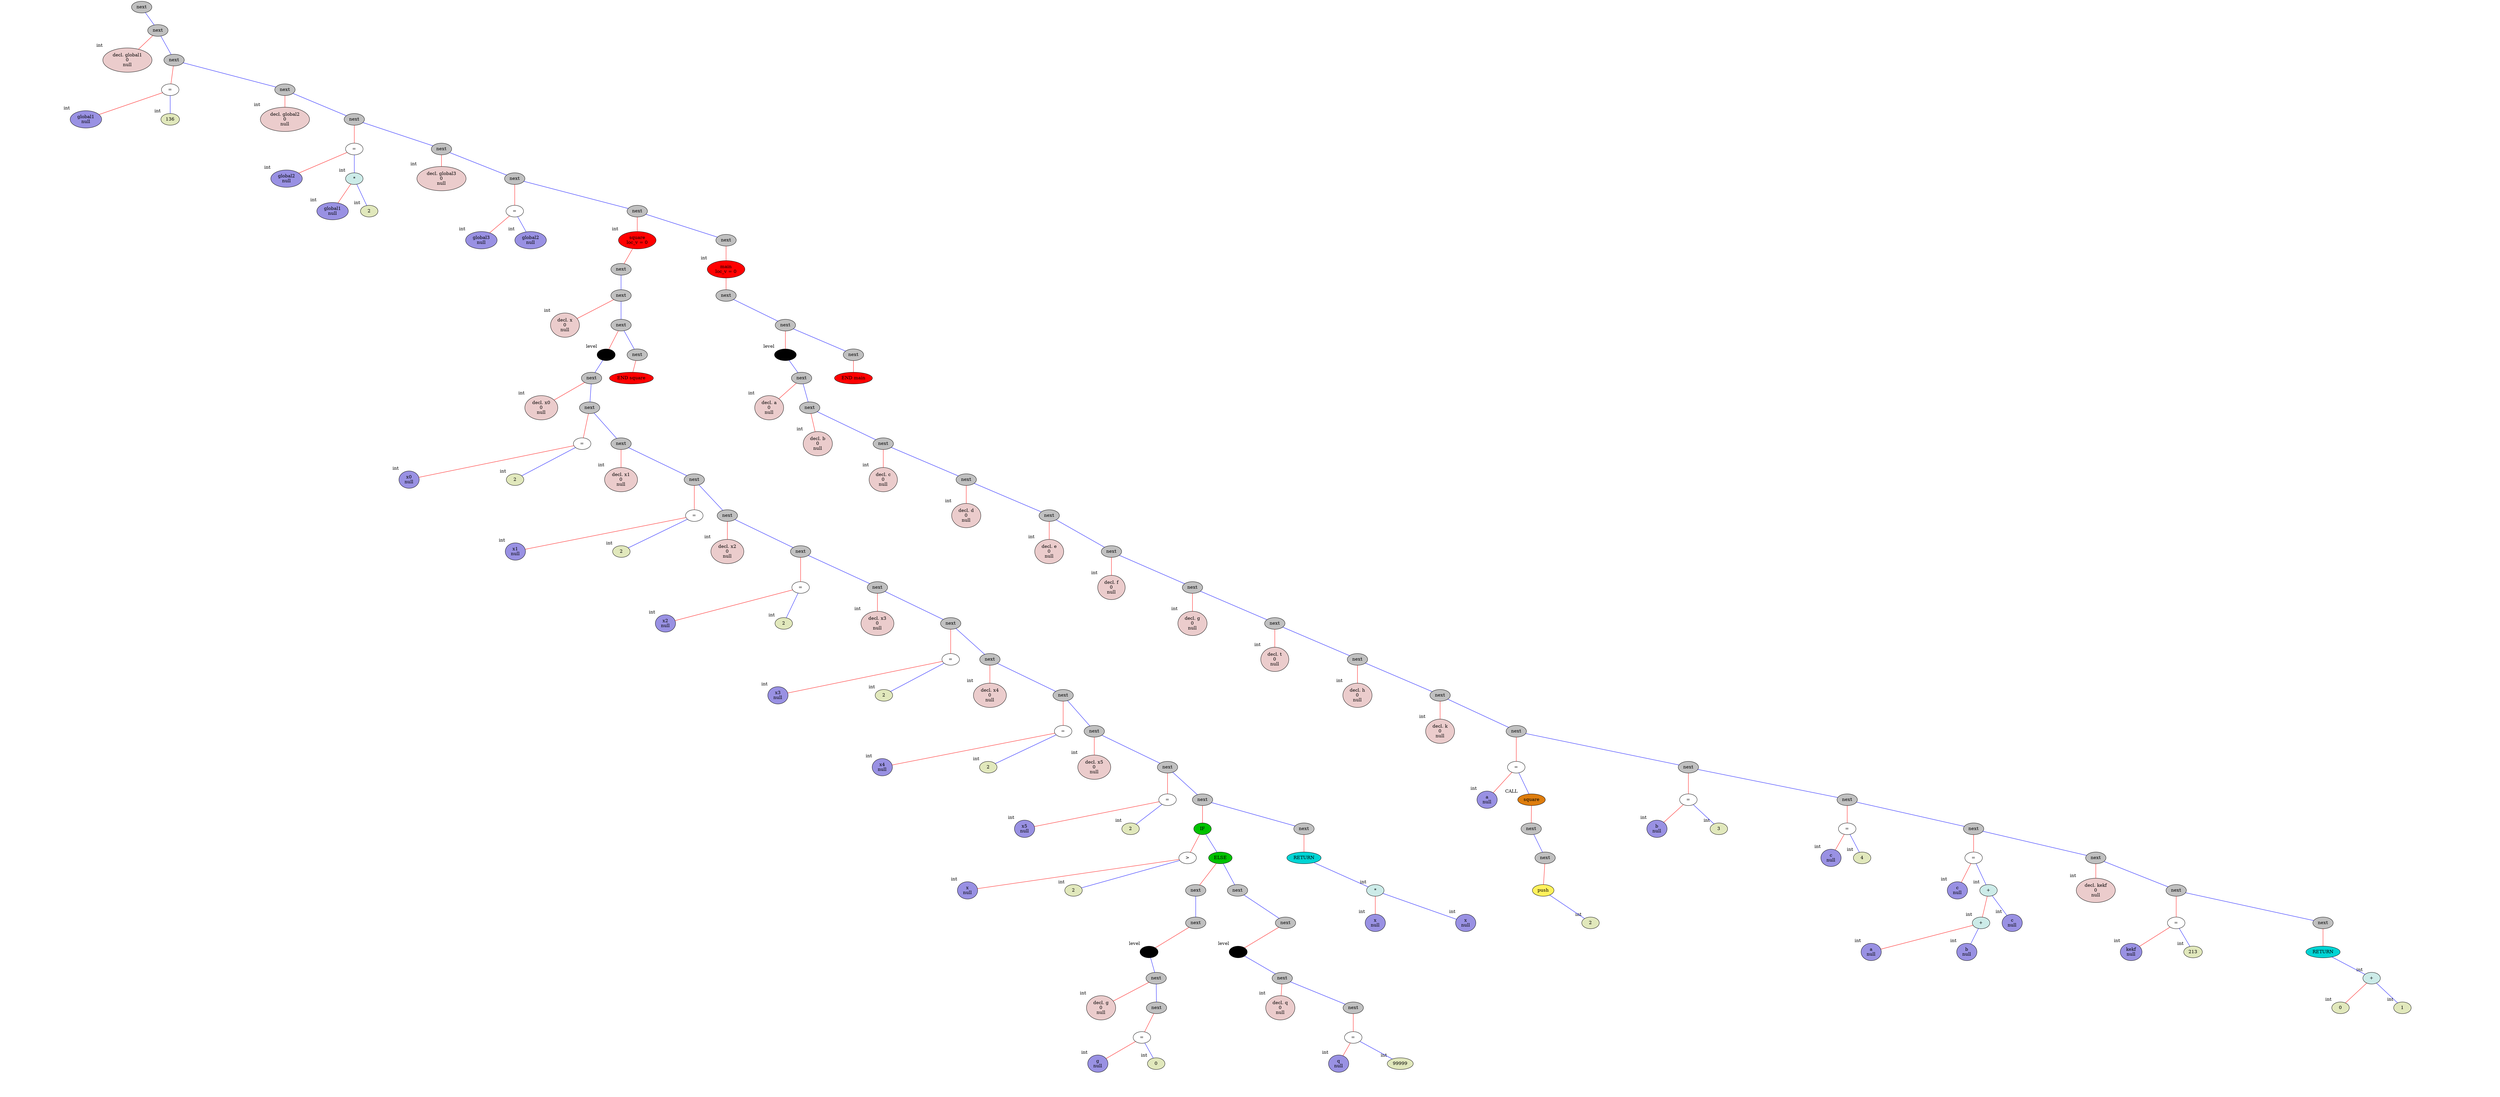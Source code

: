 graph binary {
	dpi="90";
 splines="line"  
v0[style=filled, fillcolor=grey]
v0[label="next"]
v0center[style=invis, width=0, label=""];
v0 -- v0center[style=invis]
v0notVisibleL[style=invis]
v0 -- v0notVisibleL[style=invis]
v0 -- v2[color="blue"]
{
	rank=same v0notVisibleL -- v0center -- v2  [style=invis]
} 
v2[style=filled, fillcolor=grey]
v2[label="next"]
v2center[style=invis, width=0, label=""];
v2 -- v2center[style=invis]
v2 -- v1[color="red"]
v2 -- v5[color="blue"]
{
	rank=same v1 -- v2center -- v5  [style=invis]
} 
v1[style=filled, fillcolor="#ebcccc"]
v1[label="decl. global1
0
null"]
v1[xlabel="int"]
v1center[style=invis, width=0, label=""];
v1 -- v1center[style=invis]
v1notVisibleL[style=invis]
v1 -- v1notVisibleL[style=invis][style=invis]
v1notVisibleR[style=invis]
v1 -- v1notVisibleR[style=invis][style=invis]
{
	rank=same v1notVisibleL -- v1center -- v1notVisibleR  [style=invis]
} 
v5[style=filled, fillcolor=grey]
v5[label="next"]
v5center[style=invis, width=0, label=""];
v5 -- v5center[style=invis]
v5 -- v6[color="red"]
v5 -- v8[color="blue"]
{
	rank=same v6 -- v5center -- v8  [style=invis]
} 
v6[style=filled, fillcolor=white]
v6[label="="]
v6center[style=invis, width=0, label=""];
v6 -- v6center[style=invis]
v6 -- v3[color="red"]
v6 -- v4[color="blue"]
{
	rank=same v3 -- v6center -- v4  [style=invis]
} 
v3[style=filled, fillcolor="#9991e3"]
v3[label="global1
null"]
v3[xlabel="int"]
v3center[style=invis, width=0, label=""];
v3 -- v3center[style=invis]
v3notVisibleL[style=invis]
v3 -- v3notVisibleL[style=invis][style=invis]
v3notVisibleR[style=invis]
v3 -- v3notVisibleR[style=invis][style=invis]
{
	rank=same v3notVisibleL -- v3center -- v3notVisibleR  [style=invis]
} 
v4[style=filled, fillcolor="#e1e8bc"]
v4[label="136"]
v4[xlabel="int"]
v4center[style=invis, width=0, label=""];
v4 -- v4center[style=invis]
v4notVisibleL[style=invis]
v4 -- v4notVisibleL[style=invis][style=invis]
v4notVisibleR[style=invis]
v4 -- v4notVisibleR[style=invis][style=invis]
{
	rank=same v4notVisibleL -- v4center -- v4notVisibleR  [style=invis]
} 
v8[style=filled, fillcolor=grey]
v8[label="next"]
v8center[style=invis, width=0, label=""];
v8 -- v8center[style=invis]
v8 -- v7[color="red"]
v8 -- v13[color="blue"]
{
	rank=same v7 -- v8center -- v13  [style=invis]
} 
v7[style=filled, fillcolor="#ebcccc"]
v7[label="decl. global2
0
null"]
v7[xlabel="int"]
v7center[style=invis, width=0, label=""];
v7 -- v7center[style=invis]
v7notVisibleL[style=invis]
v7 -- v7notVisibleL[style=invis][style=invis]
v7notVisibleR[style=invis]
v7 -- v7notVisibleR[style=invis][style=invis]
{
	rank=same v7notVisibleL -- v7center -- v7notVisibleR  [style=invis]
} 
v13[style=filled, fillcolor=grey]
v13[label="next"]
v13center[style=invis, width=0, label=""];
v13 -- v13center[style=invis]
v13 -- v14[color="red"]
v13 -- v16[color="blue"]
{
	rank=same v14 -- v13center -- v16  [style=invis]
} 
v14[style=filled, fillcolor=white]
v14[label="="]
v14center[style=invis, width=0, label=""];
v14 -- v14center[style=invis]
v14 -- v9[color="red"]
v14 -- v12[color="blue"]
{
	rank=same v9 -- v14center -- v12  [style=invis]
} 
v9[style=filled, fillcolor="#9991e3"]
v9[label="global2
null"]
v9[xlabel="int"]
v9center[style=invis, width=0, label=""];
v9 -- v9center[style=invis]
v9notVisibleL[style=invis]
v9 -- v9notVisibleL[style=invis][style=invis]
v9notVisibleR[style=invis]
v9 -- v9notVisibleR[style=invis][style=invis]
{
	rank=same v9notVisibleL -- v9center -- v9notVisibleR  [style=invis]
} 
v12[style=filled, fillcolor="#ccebe8"]
v12[label="*"]
v12[xlabel="int"]
v12center[style=invis, width=0, label=""];
v12 -- v12center[style=invis]
v12 -- v10[color="red"]
v12 -- v11[color="blue"]
{
	rank=same v10 -- v12center -- v11  [style=invis]
} 
v10[style=filled, fillcolor="#9991e3"]
v10[label="global1
null"]
v10[xlabel="int"]
v10center[style=invis, width=0, label=""];
v10 -- v10center[style=invis]
v10notVisibleL[style=invis]
v10 -- v10notVisibleL[style=invis][style=invis]
v10notVisibleR[style=invis]
v10 -- v10notVisibleR[style=invis][style=invis]
{
	rank=same v10notVisibleL -- v10center -- v10notVisibleR  [style=invis]
} 
v11[style=filled, fillcolor="#e1e8bc"]
v11[label="2"]
v11[xlabel="int"]
v11center[style=invis, width=0, label=""];
v11 -- v11center[style=invis]
v11notVisibleL[style=invis]
v11 -- v11notVisibleL[style=invis][style=invis]
v11notVisibleR[style=invis]
v11 -- v11notVisibleR[style=invis][style=invis]
{
	rank=same v11notVisibleL -- v11center -- v11notVisibleR  [style=invis]
} 
v16[style=filled, fillcolor=grey]
v16[label="next"]
v16center[style=invis, width=0, label=""];
v16 -- v16center[style=invis]
v16 -- v15[color="red"]
v16 -- v19[color="blue"]
{
	rank=same v15 -- v16center -- v19  [style=invis]
} 
v15[style=filled, fillcolor="#ebcccc"]
v15[label="decl. global3
0
null"]
v15[xlabel="int"]
v15center[style=invis, width=0, label=""];
v15 -- v15center[style=invis]
v15notVisibleL[style=invis]
v15 -- v15notVisibleL[style=invis][style=invis]
v15notVisibleR[style=invis]
v15 -- v15notVisibleR[style=invis][style=invis]
{
	rank=same v15notVisibleL -- v15center -- v15notVisibleR  [style=invis]
} 
v19[style=filled, fillcolor=grey]
v19[label="next"]
v19center[style=invis, width=0, label=""];
v19 -- v19center[style=invis]
v19 -- v20[color="red"]
v19 -- v21[color="blue"]
{
	rank=same v20 -- v19center -- v21  [style=invis]
} 
v20[style=filled, fillcolor=white]
v20[label="="]
v20center[style=invis, width=0, label=""];
v20 -- v20center[style=invis]
v20 -- v17[color="red"]
v20 -- v18[color="blue"]
{
	rank=same v17 -- v20center -- v18  [style=invis]
} 
v17[style=filled, fillcolor="#9991e3"]
v17[label="global3
null"]
v17[xlabel="int"]
v17center[style=invis, width=0, label=""];
v17 -- v17center[style=invis]
v17notVisibleL[style=invis]
v17 -- v17notVisibleL[style=invis][style=invis]
v17notVisibleR[style=invis]
v17 -- v17notVisibleR[style=invis][style=invis]
{
	rank=same v17notVisibleL -- v17center -- v17notVisibleR  [style=invis]
} 
v18[style=filled, fillcolor="#9991e3"]
v18[label="global2
null"]
v18[xlabel="int"]
v18center[style=invis, width=0, label=""];
v18 -- v18center[style=invis]
v18notVisibleL[style=invis]
v18 -- v18notVisibleL[style=invis][style=invis]
v18notVisibleR[style=invis]
v18 -- v18notVisibleR[style=invis][style=invis]
{
	rank=same v18notVisibleL -- v18center -- v18notVisibleR  [style=invis]
} 
v21[style=filled, fillcolor=grey]
v21[label="next"]
v21center[style=invis, width=0, label=""];
v21 -- v21center[style=invis]
v21 -- v22[color="red"]
v21 -- v96[color="blue"]
{
	rank=same v22 -- v21center -- v96  [style=invis]
} 
v22[style=filled, fillcolor=red]
v22[label="square
loc_v = 0"]
v22[xlabel="int"]
v22center[style=invis, width=0, label=""];
v22 -- v22center[style=invis]
v22 -- v23[color="red"]
v22notVisibleR[style=invis]
v22 -- v22notVisibleR[style=invis]
{
	rank=same v23 -- v22center -- v22notVisibleR  [style=invis]
} 
v23[style=filled, fillcolor=grey]
v23[label="next"]
v23center[style=invis, width=0, label=""];
v23 -- v23center[style=invis]
v23notVisibleL[style=invis]
v23 -- v23notVisibleL[style=invis]
v23 -- v25[color="blue"]
{
	rank=same v23notVisibleL -- v23center -- v25  [style=invis]
} 
v25[style=filled, fillcolor=grey]
v25[label="next"]
v25center[style=invis, width=0, label=""];
v25 -- v25center[style=invis]
v25 -- v24[color="red"]
v25 -- v27[color="blue"]
{
	rank=same v24 -- v25center -- v27  [style=invis]
} 
v24[style=filled, fillcolor="#ebcccc"]
v24[label="decl. x
0
null"]
v24[xlabel="int"]
v24center[style=invis, width=0, label=""];
v24 -- v24center[style=invis]
v24notVisibleL[style=invis]
v24 -- v24notVisibleL[style=invis][style=invis]
v24notVisibleR[style=invis]
v24 -- v24notVisibleR[style=invis][style=invis]
{
	rank=same v24notVisibleL -- v24center -- v24notVisibleR  [style=invis]
} 
v27[style=filled, fillcolor=grey]
v27[label="next"]
v27center[style=invis, width=0, label=""];
v27 -- v27center[style=invis]
v27 -- v28[color="red"]
v27 -- v94[color="blue"]
{
	rank=same v28 -- v27center -- v94  [style=invis]
} 
v28[style=filled, fillcolor="#000000"]
v28[xlabel="level"]
v28center[style=invis, width=0, label=""];
v28 -- v28center[style=invis]
v28notVisibleL[style=invis]
v28 -- v28notVisibleL[style=invis]
v28 -- v30[color="blue"]
{
	rank=same v28notVisibleL -- v28center -- v30  [style=invis]
} 
v30[style=filled, fillcolor=grey]
v30[label="next"]
v30center[style=invis, width=0, label=""];
v30 -- v30center[style=invis]
v30 -- v29[color="red"]
v30 -- v33[color="blue"]
{
	rank=same v29 -- v30center -- v33  [style=invis]
} 
v29[style=filled, fillcolor="#ebcccc"]
v29[label="decl. x0
0
null"]
v29[xlabel="int"]
v29center[style=invis, width=0, label=""];
v29 -- v29center[style=invis]
v29notVisibleL[style=invis]
v29 -- v29notVisibleL[style=invis][style=invis]
v29notVisibleR[style=invis]
v29 -- v29notVisibleR[style=invis][style=invis]
{
	rank=same v29notVisibleL -- v29center -- v29notVisibleR  [style=invis]
} 
v33[style=filled, fillcolor=grey]
v33[label="next"]
v33center[style=invis, width=0, label=""];
v33 -- v33center[style=invis]
v33 -- v34[color="red"]
v33 -- v36[color="blue"]
{
	rank=same v34 -- v33center -- v36  [style=invis]
} 
v34[style=filled, fillcolor=white]
v34[label="="]
v34center[style=invis, width=0, label=""];
v34 -- v34center[style=invis]
v34 -- v31[color="red"]
v34 -- v32[color="blue"]
{
	rank=same v31 -- v34center -- v32  [style=invis]
} 
v31[style=filled, fillcolor="#9991e3"]
v31[label="x0
null"]
v31[xlabel="int"]
v31center[style=invis, width=0, label=""];
v31 -- v31center[style=invis]
v31notVisibleL[style=invis]
v31 -- v31notVisibleL[style=invis][style=invis]
v31notVisibleR[style=invis]
v31 -- v31notVisibleR[style=invis][style=invis]
{
	rank=same v31notVisibleL -- v31center -- v31notVisibleR  [style=invis]
} 
v32[style=filled, fillcolor="#e1e8bc"]
v32[label="2"]
v32[xlabel="int"]
v32center[style=invis, width=0, label=""];
v32 -- v32center[style=invis]
v32notVisibleL[style=invis]
v32 -- v32notVisibleL[style=invis][style=invis]
v32notVisibleR[style=invis]
v32 -- v32notVisibleR[style=invis][style=invis]
{
	rank=same v32notVisibleL -- v32center -- v32notVisibleR  [style=invis]
} 
v36[style=filled, fillcolor=grey]
v36[label="next"]
v36center[style=invis, width=0, label=""];
v36 -- v36center[style=invis]
v36 -- v35[color="red"]
v36 -- v39[color="blue"]
{
	rank=same v35 -- v36center -- v39  [style=invis]
} 
v35[style=filled, fillcolor="#ebcccc"]
v35[label="decl. x1
0
null"]
v35[xlabel="int"]
v35center[style=invis, width=0, label=""];
v35 -- v35center[style=invis]
v35notVisibleL[style=invis]
v35 -- v35notVisibleL[style=invis][style=invis]
v35notVisibleR[style=invis]
v35 -- v35notVisibleR[style=invis][style=invis]
{
	rank=same v35notVisibleL -- v35center -- v35notVisibleR  [style=invis]
} 
v39[style=filled, fillcolor=grey]
v39[label="next"]
v39center[style=invis, width=0, label=""];
v39 -- v39center[style=invis]
v39 -- v40[color="red"]
v39 -- v42[color="blue"]
{
	rank=same v40 -- v39center -- v42  [style=invis]
} 
v40[style=filled, fillcolor=white]
v40[label="="]
v40center[style=invis, width=0, label=""];
v40 -- v40center[style=invis]
v40 -- v37[color="red"]
v40 -- v38[color="blue"]
{
	rank=same v37 -- v40center -- v38  [style=invis]
} 
v37[style=filled, fillcolor="#9991e3"]
v37[label="x1
null"]
v37[xlabel="int"]
v37center[style=invis, width=0, label=""];
v37 -- v37center[style=invis]
v37notVisibleL[style=invis]
v37 -- v37notVisibleL[style=invis][style=invis]
v37notVisibleR[style=invis]
v37 -- v37notVisibleR[style=invis][style=invis]
{
	rank=same v37notVisibleL -- v37center -- v37notVisibleR  [style=invis]
} 
v38[style=filled, fillcolor="#e1e8bc"]
v38[label="2"]
v38[xlabel="int"]
v38center[style=invis, width=0, label=""];
v38 -- v38center[style=invis]
v38notVisibleL[style=invis]
v38 -- v38notVisibleL[style=invis][style=invis]
v38notVisibleR[style=invis]
v38 -- v38notVisibleR[style=invis][style=invis]
{
	rank=same v38notVisibleL -- v38center -- v38notVisibleR  [style=invis]
} 
v42[style=filled, fillcolor=grey]
v42[label="next"]
v42center[style=invis, width=0, label=""];
v42 -- v42center[style=invis]
v42 -- v41[color="red"]
v42 -- v45[color="blue"]
{
	rank=same v41 -- v42center -- v45  [style=invis]
} 
v41[style=filled, fillcolor="#ebcccc"]
v41[label="decl. x2
0
null"]
v41[xlabel="int"]
v41center[style=invis, width=0, label=""];
v41 -- v41center[style=invis]
v41notVisibleL[style=invis]
v41 -- v41notVisibleL[style=invis][style=invis]
v41notVisibleR[style=invis]
v41 -- v41notVisibleR[style=invis][style=invis]
{
	rank=same v41notVisibleL -- v41center -- v41notVisibleR  [style=invis]
} 
v45[style=filled, fillcolor=grey]
v45[label="next"]
v45center[style=invis, width=0, label=""];
v45 -- v45center[style=invis]
v45 -- v46[color="red"]
v45 -- v48[color="blue"]
{
	rank=same v46 -- v45center -- v48  [style=invis]
} 
v46[style=filled, fillcolor=white]
v46[label="="]
v46center[style=invis, width=0, label=""];
v46 -- v46center[style=invis]
v46 -- v43[color="red"]
v46 -- v44[color="blue"]
{
	rank=same v43 -- v46center -- v44  [style=invis]
} 
v43[style=filled, fillcolor="#9991e3"]
v43[label="x2
null"]
v43[xlabel="int"]
v43center[style=invis, width=0, label=""];
v43 -- v43center[style=invis]
v43notVisibleL[style=invis]
v43 -- v43notVisibleL[style=invis][style=invis]
v43notVisibleR[style=invis]
v43 -- v43notVisibleR[style=invis][style=invis]
{
	rank=same v43notVisibleL -- v43center -- v43notVisibleR  [style=invis]
} 
v44[style=filled, fillcolor="#e1e8bc"]
v44[label="2"]
v44[xlabel="int"]
v44center[style=invis, width=0, label=""];
v44 -- v44center[style=invis]
v44notVisibleL[style=invis]
v44 -- v44notVisibleL[style=invis][style=invis]
v44notVisibleR[style=invis]
v44 -- v44notVisibleR[style=invis][style=invis]
{
	rank=same v44notVisibleL -- v44center -- v44notVisibleR  [style=invis]
} 
v48[style=filled, fillcolor=grey]
v48[label="next"]
v48center[style=invis, width=0, label=""];
v48 -- v48center[style=invis]
v48 -- v47[color="red"]
v48 -- v51[color="blue"]
{
	rank=same v47 -- v48center -- v51  [style=invis]
} 
v47[style=filled, fillcolor="#ebcccc"]
v47[label="decl. x3
0
null"]
v47[xlabel="int"]
v47center[style=invis, width=0, label=""];
v47 -- v47center[style=invis]
v47notVisibleL[style=invis]
v47 -- v47notVisibleL[style=invis][style=invis]
v47notVisibleR[style=invis]
v47 -- v47notVisibleR[style=invis][style=invis]
{
	rank=same v47notVisibleL -- v47center -- v47notVisibleR  [style=invis]
} 
v51[style=filled, fillcolor=grey]
v51[label="next"]
v51center[style=invis, width=0, label=""];
v51 -- v51center[style=invis]
v51 -- v52[color="red"]
v51 -- v54[color="blue"]
{
	rank=same v52 -- v51center -- v54  [style=invis]
} 
v52[style=filled, fillcolor=white]
v52[label="="]
v52center[style=invis, width=0, label=""];
v52 -- v52center[style=invis]
v52 -- v49[color="red"]
v52 -- v50[color="blue"]
{
	rank=same v49 -- v52center -- v50  [style=invis]
} 
v49[style=filled, fillcolor="#9991e3"]
v49[label="x3
null"]
v49[xlabel="int"]
v49center[style=invis, width=0, label=""];
v49 -- v49center[style=invis]
v49notVisibleL[style=invis]
v49 -- v49notVisibleL[style=invis][style=invis]
v49notVisibleR[style=invis]
v49 -- v49notVisibleR[style=invis][style=invis]
{
	rank=same v49notVisibleL -- v49center -- v49notVisibleR  [style=invis]
} 
v50[style=filled, fillcolor="#e1e8bc"]
v50[label="2"]
v50[xlabel="int"]
v50center[style=invis, width=0, label=""];
v50 -- v50center[style=invis]
v50notVisibleL[style=invis]
v50 -- v50notVisibleL[style=invis][style=invis]
v50notVisibleR[style=invis]
v50 -- v50notVisibleR[style=invis][style=invis]
{
	rank=same v50notVisibleL -- v50center -- v50notVisibleR  [style=invis]
} 
v54[style=filled, fillcolor=grey]
v54[label="next"]
v54center[style=invis, width=0, label=""];
v54 -- v54center[style=invis]
v54 -- v53[color="red"]
v54 -- v57[color="blue"]
{
	rank=same v53 -- v54center -- v57  [style=invis]
} 
v53[style=filled, fillcolor="#ebcccc"]
v53[label="decl. x4
0
null"]
v53[xlabel="int"]
v53center[style=invis, width=0, label=""];
v53 -- v53center[style=invis]
v53notVisibleL[style=invis]
v53 -- v53notVisibleL[style=invis][style=invis]
v53notVisibleR[style=invis]
v53 -- v53notVisibleR[style=invis][style=invis]
{
	rank=same v53notVisibleL -- v53center -- v53notVisibleR  [style=invis]
} 
v57[style=filled, fillcolor=grey]
v57[label="next"]
v57center[style=invis, width=0, label=""];
v57 -- v57center[style=invis]
v57 -- v58[color="red"]
v57 -- v60[color="blue"]
{
	rank=same v58 -- v57center -- v60  [style=invis]
} 
v58[style=filled, fillcolor=white]
v58[label="="]
v58center[style=invis, width=0, label=""];
v58 -- v58center[style=invis]
v58 -- v55[color="red"]
v58 -- v56[color="blue"]
{
	rank=same v55 -- v58center -- v56  [style=invis]
} 
v55[style=filled, fillcolor="#9991e3"]
v55[label="x4
null"]
v55[xlabel="int"]
v55center[style=invis, width=0, label=""];
v55 -- v55center[style=invis]
v55notVisibleL[style=invis]
v55 -- v55notVisibleL[style=invis][style=invis]
v55notVisibleR[style=invis]
v55 -- v55notVisibleR[style=invis][style=invis]
{
	rank=same v55notVisibleL -- v55center -- v55notVisibleR  [style=invis]
} 
v56[style=filled, fillcolor="#e1e8bc"]
v56[label="2"]
v56[xlabel="int"]
v56center[style=invis, width=0, label=""];
v56 -- v56center[style=invis]
v56notVisibleL[style=invis]
v56 -- v56notVisibleL[style=invis][style=invis]
v56notVisibleR[style=invis]
v56 -- v56notVisibleR[style=invis][style=invis]
{
	rank=same v56notVisibleL -- v56center -- v56notVisibleR  [style=invis]
} 
v60[style=filled, fillcolor=grey]
v60[label="next"]
v60center[style=invis, width=0, label=""];
v60 -- v60center[style=invis]
v60 -- v59[color="red"]
v60 -- v63[color="blue"]
{
	rank=same v59 -- v60center -- v63  [style=invis]
} 
v59[style=filled, fillcolor="#ebcccc"]
v59[label="decl. x5
0
null"]
v59[xlabel="int"]
v59center[style=invis, width=0, label=""];
v59 -- v59center[style=invis]
v59notVisibleL[style=invis]
v59 -- v59notVisibleL[style=invis][style=invis]
v59notVisibleR[style=invis]
v59 -- v59notVisibleR[style=invis][style=invis]
{
	rank=same v59notVisibleL -- v59center -- v59notVisibleR  [style=invis]
} 
v63[style=filled, fillcolor=grey]
v63[label="next"]
v63center[style=invis, width=0, label=""];
v63 -- v63center[style=invis]
v63 -- v64[color="red"]
v63 -- v68[color="blue"]
{
	rank=same v64 -- v63center -- v68  [style=invis]
} 
v64[style=filled, fillcolor=white]
v64[label="="]
v64center[style=invis, width=0, label=""];
v64 -- v64center[style=invis]
v64 -- v61[color="red"]
v64 -- v62[color="blue"]
{
	rank=same v61 -- v64center -- v62  [style=invis]
} 
v61[style=filled, fillcolor="#9991e3"]
v61[label="x5
null"]
v61[xlabel="int"]
v61center[style=invis, width=0, label=""];
v61 -- v61center[style=invis]
v61notVisibleL[style=invis]
v61 -- v61notVisibleL[style=invis][style=invis]
v61notVisibleR[style=invis]
v61 -- v61notVisibleR[style=invis][style=invis]
{
	rank=same v61notVisibleL -- v61center -- v61notVisibleR  [style=invis]
} 
v62[style=filled, fillcolor="#e1e8bc"]
v62[label="2"]
v62[xlabel="int"]
v62center[style=invis, width=0, label=""];
v62 -- v62center[style=invis]
v62notVisibleL[style=invis]
v62 -- v62notVisibleL[style=invis][style=invis]
v62notVisibleR[style=invis]
v62 -- v62notVisibleR[style=invis][style=invis]
{
	rank=same v62notVisibleL -- v62center -- v62notVisibleR  [style=invis]
} 
v68[style=filled, fillcolor=grey]
v68[label="next"]
v68center[style=invis, width=0, label=""];
v68 -- v68center[style=invis]
v68 -- v69[color="red"]
v68 -- v92[color="blue"]
{
	rank=same v69 -- v68center -- v92  [style=invis]
} 
v69[style=filled, fillcolor="#00c200"]
v69[label="IF"]
v69center[style=invis, width=0, label=""];
v69 -- v69center[style=invis]
v69 -- v67[color="red"]
v69 -- v70[color="blue"]
{
	rank=same v67 -- v69center -- v70  [style=invis]
} 
v67[style=filled, fillcolor=white]
v67[label=">"]
v67center[style=invis, width=0, label=""];
v67 -- v67center[style=invis]
v67 -- v65[color="red"]
v67 -- v66[color="blue"]
{
	rank=same v65 -- v67center -- v66  [style=invis]
} 
v65[style=filled, fillcolor="#9991e3"]
v65[label="x
null"]
v65[xlabel="int"]
v65center[style=invis, width=0, label=""];
v65 -- v65center[style=invis]
v65notVisibleL[style=invis]
v65 -- v65notVisibleL[style=invis][style=invis]
v65notVisibleR[style=invis]
v65 -- v65notVisibleR[style=invis][style=invis]
{
	rank=same v65notVisibleL -- v65center -- v65notVisibleR  [style=invis]
} 
v66[style=filled, fillcolor="#e1e8bc"]
v66[label="2"]
v66[xlabel="int"]
v66center[style=invis, width=0, label=""];
v66 -- v66center[style=invis]
v66notVisibleL[style=invis]
v66 -- v66notVisibleL[style=invis][style=invis]
v66notVisibleR[style=invis]
v66 -- v66notVisibleR[style=invis][style=invis]
{
	rank=same v66notVisibleL -- v66center -- v66notVisibleR  [style=invis]
} 
v70[style=filled, fillcolor="#00c200"]
v70[label="ELSE"]
v70center[style=invis, width=0, label=""];
v70 -- v70center[style=invis]
v70 -- v71[color="red"]
v70 -- v80[color="blue"]
{
	rank=same v71 -- v70center -- v80  [style=invis]
} 
v71[style=filled, fillcolor=grey]
v71[label="next"]
v71center[style=invis, width=0, label=""];
v71 -- v71center[style=invis]
v71notVisibleL[style=invis]
v71 -- v71notVisibleL[style=invis]
v71 -- v72[color="blue"]
{
	rank=same v71notVisibleL -- v71center -- v72  [style=invis]
} 
v72[style=filled, fillcolor=grey]
v72[label="next"]
v72center[style=invis, width=0, label=""];
v72 -- v72center[style=invis]
v72 -- v73[color="red"]
v72notVisibleR[style=invis]
v72 -- v72notVisibleR[style=invis]
{
	rank=same v73 -- v72center -- v72notVisibleR  [style=invis]
} 
v73[style=filled, fillcolor="#000000"]
v73[xlabel="level"]
v73center[style=invis, width=0, label=""];
v73 -- v73center[style=invis]
v73notVisibleL[style=invis]
v73 -- v73notVisibleL[style=invis]
v73 -- v75[color="blue"]
{
	rank=same v73notVisibleL -- v73center -- v75  [style=invis]
} 
v75[style=filled, fillcolor=grey]
v75[label="next"]
v75center[style=invis, width=0, label=""];
v75 -- v75center[style=invis]
v75 -- v74[color="red"]
v75 -- v78[color="blue"]
{
	rank=same v74 -- v75center -- v78  [style=invis]
} 
v74[style=filled, fillcolor="#ebcccc"]
v74[label="decl. g
0
null"]
v74[xlabel="int"]
v74center[style=invis, width=0, label=""];
v74 -- v74center[style=invis]
v74notVisibleL[style=invis]
v74 -- v74notVisibleL[style=invis][style=invis]
v74notVisibleR[style=invis]
v74 -- v74notVisibleR[style=invis][style=invis]
{
	rank=same v74notVisibleL -- v74center -- v74notVisibleR  [style=invis]
} 
v78[style=filled, fillcolor=grey]
v78[label="next"]
v78center[style=invis, width=0, label=""];
v78 -- v78center[style=invis]
v78 -- v79[color="red"]
v78notVisibleR[style=invis]
v78 -- v78notVisibleR[style=invis]
{
	rank=same v79 -- v78center -- v78notVisibleR  [style=invis]
} 
v79[style=filled, fillcolor=white]
v79[label="="]
v79center[style=invis, width=0, label=""];
v79 -- v79center[style=invis]
v79 -- v76[color="red"]
v79 -- v77[color="blue"]
{
	rank=same v76 -- v79center -- v77  [style=invis]
} 
v76[style=filled, fillcolor="#9991e3"]
v76[label="g
null"]
v76[xlabel="int"]
v76center[style=invis, width=0, label=""];
v76 -- v76center[style=invis]
v76notVisibleL[style=invis]
v76 -- v76notVisibleL[style=invis][style=invis]
v76notVisibleR[style=invis]
v76 -- v76notVisibleR[style=invis][style=invis]
{
	rank=same v76notVisibleL -- v76center -- v76notVisibleR  [style=invis]
} 
v77[style=filled, fillcolor="#e1e8bc"]
v77[label="0"]
v77[xlabel="int"]
v77center[style=invis, width=0, label=""];
v77 -- v77center[style=invis]
v77notVisibleL[style=invis]
v77 -- v77notVisibleL[style=invis][style=invis]
v77notVisibleR[style=invis]
v77 -- v77notVisibleR[style=invis][style=invis]
{
	rank=same v77notVisibleL -- v77center -- v77notVisibleR  [style=invis]
} 
v80[style=filled, fillcolor=grey]
v80[label="next"]
v80center[style=invis, width=0, label=""];
v80 -- v80center[style=invis]
v80notVisibleL[style=invis]
v80 -- v80notVisibleL[style=invis]
v80 -- v81[color="blue"]
{
	rank=same v80notVisibleL -- v80center -- v81  [style=invis]
} 
v81[style=filled, fillcolor=grey]
v81[label="next"]
v81center[style=invis, width=0, label=""];
v81 -- v81center[style=invis]
v81 -- v82[color="red"]
v81notVisibleR[style=invis]
v81 -- v81notVisibleR[style=invis]
{
	rank=same v82 -- v81center -- v81notVisibleR  [style=invis]
} 
v82[style=filled, fillcolor="#000000"]
v82[xlabel="level"]
v82center[style=invis, width=0, label=""];
v82 -- v82center[style=invis]
v82notVisibleL[style=invis]
v82 -- v82notVisibleL[style=invis]
v82 -- v84[color="blue"]
{
	rank=same v82notVisibleL -- v82center -- v84  [style=invis]
} 
v84[style=filled, fillcolor=grey]
v84[label="next"]
v84center[style=invis, width=0, label=""];
v84 -- v84center[style=invis]
v84 -- v83[color="red"]
v84 -- v87[color="blue"]
{
	rank=same v83 -- v84center -- v87  [style=invis]
} 
v83[style=filled, fillcolor="#ebcccc"]
v83[label="decl. q
0
null"]
v83[xlabel="int"]
v83center[style=invis, width=0, label=""];
v83 -- v83center[style=invis]
v83notVisibleL[style=invis]
v83 -- v83notVisibleL[style=invis][style=invis]
v83notVisibleR[style=invis]
v83 -- v83notVisibleR[style=invis][style=invis]
{
	rank=same v83notVisibleL -- v83center -- v83notVisibleR  [style=invis]
} 
v87[style=filled, fillcolor=grey]
v87[label="next"]
v87center[style=invis, width=0, label=""];
v87 -- v87center[style=invis]
v87 -- v88[color="red"]
v87notVisibleR[style=invis]
v87 -- v87notVisibleR[style=invis]
{
	rank=same v88 -- v87center -- v87notVisibleR  [style=invis]
} 
v88[style=filled, fillcolor=white]
v88[label="="]
v88center[style=invis, width=0, label=""];
v88 -- v88center[style=invis]
v88 -- v85[color="red"]
v88 -- v86[color="blue"]
{
	rank=same v85 -- v88center -- v86  [style=invis]
} 
v85[style=filled, fillcolor="#9991e3"]
v85[label="q
null"]
v85[xlabel="int"]
v85center[style=invis, width=0, label=""];
v85 -- v85center[style=invis]
v85notVisibleL[style=invis]
v85 -- v85notVisibleL[style=invis][style=invis]
v85notVisibleR[style=invis]
v85 -- v85notVisibleR[style=invis][style=invis]
{
	rank=same v85notVisibleL -- v85center -- v85notVisibleR  [style=invis]
} 
v86[style=filled, fillcolor="#e1e8bc"]
v86[label="99999"]
v86[xlabel="int"]
v86center[style=invis, width=0, label=""];
v86 -- v86center[style=invis]
v86notVisibleL[style=invis]
v86 -- v86notVisibleL[style=invis][style=invis]
v86notVisibleR[style=invis]
v86 -- v86notVisibleR[style=invis][style=invis]
{
	rank=same v86notVisibleL -- v86center -- v86notVisibleR  [style=invis]
} 
v92[style=filled, fillcolor=grey]
v92[label="next"]
v92center[style=invis, width=0, label=""];
v92 -- v92center[style=invis]
v92 -- v93[color="red"]
v92notVisibleR[style=invis]
v92 -- v92notVisibleR[style=invis]
{
	rank=same v93 -- v92center -- v92notVisibleR  [style=invis]
} 
v93[style=filled, fillcolor="#00d4d4"]
v93[label="RETURN"]
v93center[style=invis, width=0, label=""];
v93 -- v93center[style=invis]
v93notVisibleL[style=invis]
v93 -- v93notVisibleL[style=invis]
v93 -- v91[color="blue"]
{
	rank=same v93notVisibleL -- v93center -- v91  [style=invis]
} 
v91[style=filled, fillcolor="#ccebe8"]
v91[label="*"]
v91[xlabel="int"]
v91center[style=invis, width=0, label=""];
v91 -- v91center[style=invis]
v91 -- v89[color="red"]
v91 -- v90[color="blue"]
{
	rank=same v89 -- v91center -- v90  [style=invis]
} 
v89[style=filled, fillcolor="#9991e3"]
v89[label="x
null"]
v89[xlabel="int"]
v89center[style=invis, width=0, label=""];
v89 -- v89center[style=invis]
v89notVisibleL[style=invis]
v89 -- v89notVisibleL[style=invis][style=invis]
v89notVisibleR[style=invis]
v89 -- v89notVisibleR[style=invis][style=invis]
{
	rank=same v89notVisibleL -- v89center -- v89notVisibleR  [style=invis]
} 
v90[style=filled, fillcolor="#9991e3"]
v90[label="x
null"]
v90[xlabel="int"]
v90center[style=invis, width=0, label=""];
v90 -- v90center[style=invis]
v90notVisibleL[style=invis]
v90 -- v90notVisibleL[style=invis][style=invis]
v90notVisibleR[style=invis]
v90 -- v90notVisibleR[style=invis][style=invis]
{
	rank=same v90notVisibleL -- v90center -- v90notVisibleR  [style=invis]
} 
v94[style=filled, fillcolor=grey]
v94[label="next"]
v94center[style=invis, width=0, label=""];
v94 -- v94center[style=invis]
v94 -- v95[color="red"]
v94notVisibleR[style=invis]
v94 -- v94notVisibleR[style=invis]
{
	rank=same v95 -- v94center -- v94notVisibleR  [style=invis]
} 
v95[style=filled, fillcolor=red]
v95[label="END square"]
v95center[style=invis, width=0, label=""];
v95 -- v95center[style=invis]
v95notVisibleL[style=invis]
v95 -- v95notVisibleL[style=invis][style=invis]
v95notVisibleR[style=invis]
v95 -- v95notVisibleR[style=invis][style=invis]
{
	rank=same v95notVisibleL -- v95center -- v95notVisibleR  [style=invis]
} 
v96[style=filled, fillcolor=grey]
v96[label="next"]
v96center[style=invis, width=0, label=""];
v96 -- v96center[style=invis]
v96 -- v97[color="red"]
v96notVisibleR[style=invis]
v96 -- v96notVisibleR[style=invis]
{
	rank=same v97 -- v96center -- v96notVisibleR  [style=invis]
} 
v97[style=filled, fillcolor=red]
v97[label="main
loc_v = 0"]
v97[xlabel="int"]
v97center[style=invis, width=0, label=""];
v97 -- v97center[style=invis]
v97 -- v98[color="red"]
v97notVisibleR[style=invis]
v97 -- v97notVisibleR[style=invis]
{
	rank=same v98 -- v97center -- v97notVisibleR  [style=invis]
} 
v98[style=filled, fillcolor=grey]
v98[label="next"]
v98center[style=invis, width=0, label=""];
v98 -- v98center[style=invis]
v98notVisibleL[style=invis]
v98 -- v98notVisibleL[style=invis]
v98 -- v99[color="blue"]
{
	rank=same v98notVisibleL -- v98center -- v99  [style=invis]
} 
v99[style=filled, fillcolor=grey]
v99[label="next"]
v99center[style=invis, width=0, label=""];
v99 -- v99center[style=invis]
v99 -- v100[color="red"]
v99 -- v166[color="blue"]
{
	rank=same v100 -- v99center -- v166  [style=invis]
} 
v100[style=filled, fillcolor="#000000"]
v100[xlabel="level"]
v100center[style=invis, width=0, label=""];
v100 -- v100center[style=invis]
v100notVisibleL[style=invis]
v100 -- v100notVisibleL[style=invis]
v100 -- v102[color="blue"]
{
	rank=same v100notVisibleL -- v100center -- v102  [style=invis]
} 
v102[style=filled, fillcolor=grey]
v102[label="next"]
v102center[style=invis, width=0, label=""];
v102 -- v102center[style=invis]
v102 -- v101[color="red"]
v102 -- v105[color="blue"]
{
	rank=same v101 -- v102center -- v105  [style=invis]
} 
v101[style=filled, fillcolor="#ebcccc"]
v101[label="decl. a
0
null"]
v101[xlabel="int"]
v101center[style=invis, width=0, label=""];
v101 -- v101center[style=invis]
v101notVisibleL[style=invis]
v101 -- v101notVisibleL[style=invis][style=invis]
v101notVisibleR[style=invis]
v101 -- v101notVisibleR[style=invis][style=invis]
{
	rank=same v101notVisibleL -- v101center -- v101notVisibleR  [style=invis]
} 
v105[style=filled, fillcolor=grey]
v105[label="next"]
v105center[style=invis, width=0, label=""];
v105 -- v105center[style=invis]
v105 -- v104[color="red"]
v105 -- v108[color="blue"]
{
	rank=same v104 -- v105center -- v108  [style=invis]
} 
v104[style=filled, fillcolor="#ebcccc"]
v104[label="decl. b
0
null"]
v104[xlabel="int"]
v104center[style=invis, width=0, label=""];
v104 -- v104center[style=invis]
v104notVisibleL[style=invis]
v104 -- v104notVisibleL[style=invis][style=invis]
v104notVisibleR[style=invis]
v104 -- v104notVisibleR[style=invis][style=invis]
{
	rank=same v104notVisibleL -- v104center -- v104notVisibleR  [style=invis]
} 
v108[style=filled, fillcolor=grey]
v108[label="next"]
v108center[style=invis, width=0, label=""];
v108 -- v108center[style=invis]
v108 -- v107[color="red"]
v108 -- v111[color="blue"]
{
	rank=same v107 -- v108center -- v111  [style=invis]
} 
v107[style=filled, fillcolor="#ebcccc"]
v107[label="decl. c
0
null"]
v107[xlabel="int"]
v107center[style=invis, width=0, label=""];
v107 -- v107center[style=invis]
v107notVisibleL[style=invis]
v107 -- v107notVisibleL[style=invis][style=invis]
v107notVisibleR[style=invis]
v107 -- v107notVisibleR[style=invis][style=invis]
{
	rank=same v107notVisibleL -- v107center -- v107notVisibleR  [style=invis]
} 
v111[style=filled, fillcolor=grey]
v111[label="next"]
v111center[style=invis, width=0, label=""];
v111 -- v111center[style=invis]
v111 -- v110[color="red"]
v111 -- v114[color="blue"]
{
	rank=same v110 -- v111center -- v114  [style=invis]
} 
v110[style=filled, fillcolor="#ebcccc"]
v110[label="decl. d
0
null"]
v110[xlabel="int"]
v110center[style=invis, width=0, label=""];
v110 -- v110center[style=invis]
v110notVisibleL[style=invis]
v110 -- v110notVisibleL[style=invis][style=invis]
v110notVisibleR[style=invis]
v110 -- v110notVisibleR[style=invis][style=invis]
{
	rank=same v110notVisibleL -- v110center -- v110notVisibleR  [style=invis]
} 
v114[style=filled, fillcolor=grey]
v114[label="next"]
v114center[style=invis, width=0, label=""];
v114 -- v114center[style=invis]
v114 -- v113[color="red"]
v114 -- v117[color="blue"]
{
	rank=same v113 -- v114center -- v117  [style=invis]
} 
v113[style=filled, fillcolor="#ebcccc"]
v113[label="decl. e
0
null"]
v113[xlabel="int"]
v113center[style=invis, width=0, label=""];
v113 -- v113center[style=invis]
v113notVisibleL[style=invis]
v113 -- v113notVisibleL[style=invis][style=invis]
v113notVisibleR[style=invis]
v113 -- v113notVisibleR[style=invis][style=invis]
{
	rank=same v113notVisibleL -- v113center -- v113notVisibleR  [style=invis]
} 
v117[style=filled, fillcolor=grey]
v117[label="next"]
v117center[style=invis, width=0, label=""];
v117 -- v117center[style=invis]
v117 -- v116[color="red"]
v117 -- v120[color="blue"]
{
	rank=same v116 -- v117center -- v120  [style=invis]
} 
v116[style=filled, fillcolor="#ebcccc"]
v116[label="decl. f
0
null"]
v116[xlabel="int"]
v116center[style=invis, width=0, label=""];
v116 -- v116center[style=invis]
v116notVisibleL[style=invis]
v116 -- v116notVisibleL[style=invis][style=invis]
v116notVisibleR[style=invis]
v116 -- v116notVisibleR[style=invis][style=invis]
{
	rank=same v116notVisibleL -- v116center -- v116notVisibleR  [style=invis]
} 
v120[style=filled, fillcolor=grey]
v120[label="next"]
v120center[style=invis, width=0, label=""];
v120 -- v120center[style=invis]
v120 -- v119[color="red"]
v120 -- v123[color="blue"]
{
	rank=same v119 -- v120center -- v123  [style=invis]
} 
v119[style=filled, fillcolor="#ebcccc"]
v119[label="decl. g
0
null"]
v119[xlabel="int"]
v119center[style=invis, width=0, label=""];
v119 -- v119center[style=invis]
v119notVisibleL[style=invis]
v119 -- v119notVisibleL[style=invis][style=invis]
v119notVisibleR[style=invis]
v119 -- v119notVisibleR[style=invis][style=invis]
{
	rank=same v119notVisibleL -- v119center -- v119notVisibleR  [style=invis]
} 
v123[style=filled, fillcolor=grey]
v123[label="next"]
v123center[style=invis, width=0, label=""];
v123 -- v123center[style=invis]
v123 -- v122[color="red"]
v123 -- v126[color="blue"]
{
	rank=same v122 -- v123center -- v126  [style=invis]
} 
v122[style=filled, fillcolor="#ebcccc"]
v122[label="decl. t
0
null"]
v122[xlabel="int"]
v122center[style=invis, width=0, label=""];
v122 -- v122center[style=invis]
v122notVisibleL[style=invis]
v122 -- v122notVisibleL[style=invis][style=invis]
v122notVisibleR[style=invis]
v122 -- v122notVisibleR[style=invis][style=invis]
{
	rank=same v122notVisibleL -- v122center -- v122notVisibleR  [style=invis]
} 
v126[style=filled, fillcolor=grey]
v126[label="next"]
v126center[style=invis, width=0, label=""];
v126 -- v126center[style=invis]
v126 -- v125[color="red"]
v126 -- v129[color="blue"]
{
	rank=same v125 -- v126center -- v129  [style=invis]
} 
v125[style=filled, fillcolor="#ebcccc"]
v125[label="decl. h
0
null"]
v125[xlabel="int"]
v125center[style=invis, width=0, label=""];
v125 -- v125center[style=invis]
v125notVisibleL[style=invis]
v125 -- v125notVisibleL[style=invis][style=invis]
v125notVisibleR[style=invis]
v125 -- v125notVisibleR[style=invis][style=invis]
{
	rank=same v125notVisibleL -- v125center -- v125notVisibleR  [style=invis]
} 
v129[style=filled, fillcolor=grey]
v129[label="next"]
v129center[style=invis, width=0, label=""];
v129 -- v129center[style=invis]
v129 -- v128[color="red"]
v129 -- v137[color="blue"]
{
	rank=same v128 -- v129center -- v137  [style=invis]
} 
v128[style=filled, fillcolor="#ebcccc"]
v128[label="decl. k
0
null"]
v128[xlabel="int"]
v128center[style=invis, width=0, label=""];
v128 -- v128center[style=invis]
v128notVisibleL[style=invis]
v128 -- v128notVisibleL[style=invis][style=invis]
v128notVisibleR[style=invis]
v128 -- v128notVisibleR[style=invis][style=invis]
{
	rank=same v128notVisibleL -- v128center -- v128notVisibleR  [style=invis]
} 
v137[style=filled, fillcolor=grey]
v137[label="next"]
v137center[style=invis, width=0, label=""];
v137 -- v137center[style=invis]
v137 -- v138[color="red"]
v137 -- v141[color="blue"]
{
	rank=same v138 -- v137center -- v141  [style=invis]
} 
v138[style=filled, fillcolor=white]
v138[label="="]
v138center[style=invis, width=0, label=""];
v138 -- v138center[style=invis]
v138 -- v131[color="red"]
v138 -- v134[color="blue"]
{
	rank=same v131 -- v138center -- v134  [style=invis]
} 
v131[style=filled, fillcolor="#9991e3"]
v131[label="a
null"]
v131[xlabel="int"]
v131center[style=invis, width=0, label=""];
v131 -- v131center[style=invis]
v131notVisibleL[style=invis]
v131 -- v131notVisibleL[style=invis][style=invis]
v131notVisibleR[style=invis]
v131 -- v131notVisibleR[style=invis][style=invis]
{
	rank=same v131notVisibleL -- v131center -- v131notVisibleR  [style=invis]
} 
v134[style=filled, fillcolor="#de7d0d"]
v134[label="square"]
v134[xlabel="CALL"]
v134center[style=invis, width=0, label=""];
v134 -- v134center[style=invis]
v134 -- v135[color="red"]
v134notVisibleR[style=invis]
v134 -- v134notVisibleR[style=invis]
{
	rank=same v135 -- v134center -- v134notVisibleR  [style=invis]
} 
v135[style=filled, fillcolor=grey]
v135[label="next"]
v135center[style=invis, width=0, label=""];
v135 -- v135center[style=invis]
v135notVisibleL[style=invis]
v135 -- v135notVisibleL[style=invis]
v135 -- v136[color="blue"]
{
	rank=same v135notVisibleL -- v135center -- v136  [style=invis]
} 
v136[style=filled, fillcolor=grey]
v136[label="next"]
v136center[style=invis, width=0, label=""];
v136 -- v136center[style=invis]
v136 -- v133[color="red"]
v136notVisibleR[style=invis]
v136 -- v136notVisibleR[style=invis]
{
	rank=same v133 -- v136center -- v136notVisibleR  [style=invis]
} 
v133[style=filled, fillcolor="#fff15c"]
v133[label="push"]
v133center[style=invis, width=0, label=""];
v133 -- v133center[style=invis]
v133notVisibleL[style=invis]
v133 -- v133notVisibleL[style=invis]
v133 -- v132[color="blue"]
{
	rank=same v133notVisibleL -- v133center -- v132  [style=invis]
} 
v132[style=filled, fillcolor="#e1e8bc"]
v132[label="2"]
v132[xlabel="int"]
v132center[style=invis, width=0, label=""];
v132 -- v132center[style=invis]
v132notVisibleL[style=invis]
v132 -- v132notVisibleL[style=invis][style=invis]
v132notVisibleR[style=invis]
v132 -- v132notVisibleR[style=invis][style=invis]
{
	rank=same v132notVisibleL -- v132center -- v132notVisibleR  [style=invis]
} 
v141[style=filled, fillcolor=grey]
v141[label="next"]
v141center[style=invis, width=0, label=""];
v141 -- v141center[style=invis]
v141 -- v142[color="red"]
v141 -- v145[color="blue"]
{
	rank=same v142 -- v141center -- v145  [style=invis]
} 
v142[style=filled, fillcolor=white]
v142[label="="]
v142center[style=invis, width=0, label=""];
v142 -- v142center[style=invis]
v142 -- v139[color="red"]
v142 -- v140[color="blue"]
{
	rank=same v139 -- v142center -- v140  [style=invis]
} 
v139[style=filled, fillcolor="#9991e3"]
v139[label="b
null"]
v139[xlabel="int"]
v139center[style=invis, width=0, label=""];
v139 -- v139center[style=invis]
v139notVisibleL[style=invis]
v139 -- v139notVisibleL[style=invis][style=invis]
v139notVisibleR[style=invis]
v139 -- v139notVisibleR[style=invis][style=invis]
{
	rank=same v139notVisibleL -- v139center -- v139notVisibleR  [style=invis]
} 
v140[style=filled, fillcolor="#e1e8bc"]
v140[label="3"]
v140[xlabel="int"]
v140center[style=invis, width=0, label=""];
v140 -- v140center[style=invis]
v140notVisibleL[style=invis]
v140 -- v140notVisibleL[style=invis][style=invis]
v140notVisibleR[style=invis]
v140 -- v140notVisibleR[style=invis][style=invis]
{
	rank=same v140notVisibleL -- v140center -- v140notVisibleR  [style=invis]
} 
v145[style=filled, fillcolor=grey]
v145[label="next"]
v145center[style=invis, width=0, label=""];
v145 -- v145center[style=invis]
v145 -- v146[color="red"]
v145 -- v153[color="blue"]
{
	rank=same v146 -- v145center -- v153  [style=invis]
} 
v146[style=filled, fillcolor=white]
v146[label="="]
v146center[style=invis, width=0, label=""];
v146 -- v146center[style=invis]
v146 -- v143[color="red"]
v146 -- v144[color="blue"]
{
	rank=same v143 -- v146center -- v144  [style=invis]
} 
v143[style=filled, fillcolor="#9991e3"]
v143[label="c
null"]
v143[xlabel="int"]
v143center[style=invis, width=0, label=""];
v143 -- v143center[style=invis]
v143notVisibleL[style=invis]
v143 -- v143notVisibleL[style=invis][style=invis]
v143notVisibleR[style=invis]
v143 -- v143notVisibleR[style=invis][style=invis]
{
	rank=same v143notVisibleL -- v143center -- v143notVisibleR  [style=invis]
} 
v144[style=filled, fillcolor="#e1e8bc"]
v144[label="4"]
v144[xlabel="int"]
v144center[style=invis, width=0, label=""];
v144 -- v144center[style=invis]
v144notVisibleL[style=invis]
v144 -- v144notVisibleL[style=invis][style=invis]
v144notVisibleR[style=invis]
v144 -- v144notVisibleR[style=invis][style=invis]
{
	rank=same v144notVisibleL -- v144center -- v144notVisibleR  [style=invis]
} 
v153[style=filled, fillcolor=grey]
v153[label="next"]
v153center[style=invis, width=0, label=""];
v153 -- v153center[style=invis]
v153 -- v154[color="red"]
v153 -- v156[color="blue"]
{
	rank=same v154 -- v153center -- v156  [style=invis]
} 
v154[style=filled, fillcolor=white]
v154[label="="]
v154center[style=invis, width=0, label=""];
v154 -- v154center[style=invis]
v154 -- v147[color="red"]
v154 -- v152[color="blue"]
{
	rank=same v147 -- v154center -- v152  [style=invis]
} 
v147[style=filled, fillcolor="#9991e3"]
v147[label="c
null"]
v147[xlabel="int"]
v147center[style=invis, width=0, label=""];
v147 -- v147center[style=invis]
v147notVisibleL[style=invis]
v147 -- v147notVisibleL[style=invis][style=invis]
v147notVisibleR[style=invis]
v147 -- v147notVisibleR[style=invis][style=invis]
{
	rank=same v147notVisibleL -- v147center -- v147notVisibleR  [style=invis]
} 
v152[style=filled, fillcolor="#ccebe8"]
v152[label="+"]
v152[xlabel="int"]
v152center[style=invis, width=0, label=""];
v152 -- v152center[style=invis]
v152 -- v150[color="red"]
v152 -- v151[color="blue"]
{
	rank=same v150 -- v152center -- v151  [style=invis]
} 
v150[style=filled, fillcolor="#ccebe8"]
v150[label="+"]
v150[xlabel="int"]
v150center[style=invis, width=0, label=""];
v150 -- v150center[style=invis]
v150 -- v148[color="red"]
v150 -- v149[color="blue"]
{
	rank=same v148 -- v150center -- v149  [style=invis]
} 
v148[style=filled, fillcolor="#9991e3"]
v148[label="a
null"]
v148[xlabel="int"]
v148center[style=invis, width=0, label=""];
v148 -- v148center[style=invis]
v148notVisibleL[style=invis]
v148 -- v148notVisibleL[style=invis][style=invis]
v148notVisibleR[style=invis]
v148 -- v148notVisibleR[style=invis][style=invis]
{
	rank=same v148notVisibleL -- v148center -- v148notVisibleR  [style=invis]
} 
v149[style=filled, fillcolor="#9991e3"]
v149[label="b
null"]
v149[xlabel="int"]
v149center[style=invis, width=0, label=""];
v149 -- v149center[style=invis]
v149notVisibleL[style=invis]
v149 -- v149notVisibleL[style=invis][style=invis]
v149notVisibleR[style=invis]
v149 -- v149notVisibleR[style=invis][style=invis]
{
	rank=same v149notVisibleL -- v149center -- v149notVisibleR  [style=invis]
} 
v151[style=filled, fillcolor="#9991e3"]
v151[label="c
null"]
v151[xlabel="int"]
v151center[style=invis, width=0, label=""];
v151 -- v151center[style=invis]
v151notVisibleL[style=invis]
v151 -- v151notVisibleL[style=invis][style=invis]
v151notVisibleR[style=invis]
v151 -- v151notVisibleR[style=invis][style=invis]
{
	rank=same v151notVisibleL -- v151center -- v151notVisibleR  [style=invis]
} 
v156[style=filled, fillcolor=grey]
v156[label="next"]
v156center[style=invis, width=0, label=""];
v156 -- v156center[style=invis]
v156 -- v155[color="red"]
v156 -- v159[color="blue"]
{
	rank=same v155 -- v156center -- v159  [style=invis]
} 
v155[style=filled, fillcolor="#ebcccc"]
v155[label="decl. kekf
0
null"]
v155[xlabel="int"]
v155center[style=invis, width=0, label=""];
v155 -- v155center[style=invis]
v155notVisibleL[style=invis]
v155 -- v155notVisibleL[style=invis][style=invis]
v155notVisibleR[style=invis]
v155 -- v155notVisibleR[style=invis][style=invis]
{
	rank=same v155notVisibleL -- v155center -- v155notVisibleR  [style=invis]
} 
v159[style=filled, fillcolor=grey]
v159[label="next"]
v159center[style=invis, width=0, label=""];
v159 -- v159center[style=invis]
v159 -- v160[color="red"]
v159 -- v164[color="blue"]
{
	rank=same v160 -- v159center -- v164  [style=invis]
} 
v160[style=filled, fillcolor=white]
v160[label="="]
v160center[style=invis, width=0, label=""];
v160 -- v160center[style=invis]
v160 -- v157[color="red"]
v160 -- v158[color="blue"]
{
	rank=same v157 -- v160center -- v158  [style=invis]
} 
v157[style=filled, fillcolor="#9991e3"]
v157[label="kekf
null"]
v157[xlabel="int"]
v157center[style=invis, width=0, label=""];
v157 -- v157center[style=invis]
v157notVisibleL[style=invis]
v157 -- v157notVisibleL[style=invis][style=invis]
v157notVisibleR[style=invis]
v157 -- v157notVisibleR[style=invis][style=invis]
{
	rank=same v157notVisibleL -- v157center -- v157notVisibleR  [style=invis]
} 
v158[style=filled, fillcolor="#e1e8bc"]
v158[label="213"]
v158[xlabel="int"]
v158center[style=invis, width=0, label=""];
v158 -- v158center[style=invis]
v158notVisibleL[style=invis]
v158 -- v158notVisibleL[style=invis][style=invis]
v158notVisibleR[style=invis]
v158 -- v158notVisibleR[style=invis][style=invis]
{
	rank=same v158notVisibleL -- v158center -- v158notVisibleR  [style=invis]
} 
v164[style=filled, fillcolor=grey]
v164[label="next"]
v164center[style=invis, width=0, label=""];
v164 -- v164center[style=invis]
v164 -- v165[color="red"]
v164notVisibleR[style=invis]
v164 -- v164notVisibleR[style=invis]
{
	rank=same v165 -- v164center -- v164notVisibleR  [style=invis]
} 
v165[style=filled, fillcolor="#00d4d4"]
v165[label="RETURN"]
v165center[style=invis, width=0, label=""];
v165 -- v165center[style=invis]
v165notVisibleL[style=invis]
v165 -- v165notVisibleL[style=invis]
v165 -- v163[color="blue"]
{
	rank=same v165notVisibleL -- v165center -- v163  [style=invis]
} 
v163[style=filled, fillcolor="#ccebe8"]
v163[label="+"]
v163[xlabel="int"]
v163center[style=invis, width=0, label=""];
v163 -- v163center[style=invis]
v163 -- v161[color="red"]
v163 -- v162[color="blue"]
{
	rank=same v161 -- v163center -- v162  [style=invis]
} 
v161[style=filled, fillcolor="#e1e8bc"]
v161[label="0"]
v161[xlabel="int"]
v161center[style=invis, width=0, label=""];
v161 -- v161center[style=invis]
v161notVisibleL[style=invis]
v161 -- v161notVisibleL[style=invis][style=invis]
v161notVisibleR[style=invis]
v161 -- v161notVisibleR[style=invis][style=invis]
{
	rank=same v161notVisibleL -- v161center -- v161notVisibleR  [style=invis]
} 
v162[style=filled, fillcolor="#e1e8bc"]
v162[label="1"]
v162[xlabel="int"]
v162center[style=invis, width=0, label=""];
v162 -- v162center[style=invis]
v162notVisibleL[style=invis]
v162 -- v162notVisibleL[style=invis][style=invis]
v162notVisibleR[style=invis]
v162 -- v162notVisibleR[style=invis][style=invis]
{
	rank=same v162notVisibleL -- v162center -- v162notVisibleR  [style=invis]
} 
v166[style=filled, fillcolor=grey]
v166[label="next"]
v166center[style=invis, width=0, label=""];
v166 -- v166center[style=invis]
v166 -- v167[color="red"]
v166notVisibleR[style=invis]
v166 -- v166notVisibleR[style=invis]
{
	rank=same v167 -- v166center -- v166notVisibleR  [style=invis]
} 
v167[style=filled, fillcolor=red]
v167[label="END main"]
v167center[style=invis, width=0, label=""];
v167 -- v167center[style=invis]
v167notVisibleL[style=invis]
v167 -- v167notVisibleL[style=invis][style=invis]
v167notVisibleR[style=invis]
v167 -- v167notVisibleR[style=invis][style=invis]
{
	rank=same v167notVisibleL -- v167center -- v167notVisibleR  [style=invis]
} 

}
